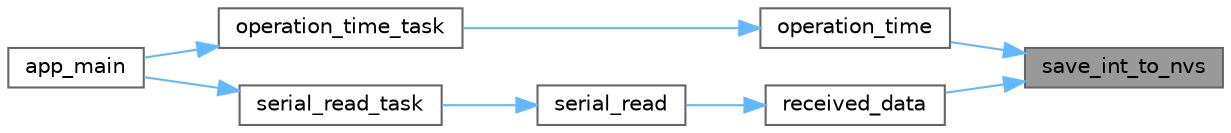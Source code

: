 digraph "save_int_to_nvs"
{
 // LATEX_PDF_SIZE
  bgcolor="transparent";
  edge [fontname=Helvetica,fontsize=10,labelfontname=Helvetica,labelfontsize=10];
  node [fontname=Helvetica,fontsize=10,shape=box,height=0.2,width=0.4];
  rankdir="RL";
  Node1 [id="Node000001",label="save_int_to_nvs",height=0.2,width=0.4,color="gray40", fillcolor="grey60", style="filled", fontcolor="black",tooltip="Loads an integer value from NVS using the specified key."];
  Node1 -> Node2 [id="edge1_Node000001_Node000002",dir="back",color="steelblue1",style="solid",tooltip=" "];
  Node2 [id="Node000002",label="operation_time",height=0.2,width=0.4,color="grey40", fillcolor="white", style="filled",URL="$system_8c.html#a3f45cb82b07f9844b825d73f091413a7",tooltip="Updates the operation time."];
  Node2 -> Node3 [id="edge2_Node000002_Node000003",dir="back",color="steelblue1",style="solid",tooltip=" "];
  Node3 [id="Node000003",label="operation_time_task",height=0.2,width=0.4,color="grey40", fillcolor="white", style="filled",URL="$tasks_8c.html#a38055df7c19e6b62d4d08d631dace3bb",tooltip="Wrapper function for the operation time task."];
  Node3 -> Node4 [id="edge3_Node000003_Node000004",dir="back",color="steelblue1",style="solid",tooltip=" "];
  Node4 [id="Node000004",label="app_main",height=0.2,width=0.4,color="grey40", fillcolor="white", style="filled",URL="$main_8c.html#a630544a7f0a2cc40d8a7fefab7e2fe70",tooltip=" "];
  Node1 -> Node5 [id="edge4_Node000001_Node000005",dir="back",color="steelblue1",style="solid",tooltip=" "];
  Node5 [id="Node000005",label="received_data",height=0.2,width=0.4,color="grey40", fillcolor="white", style="filled",URL="$serial__receive_8c.html#a09a926c2654b02052b2286a68b5ac51a",tooltip="Function that handles the data received from the Nextion display over the serial port."];
  Node5 -> Node6 [id="edge5_Node000005_Node000006",dir="back",color="steelblue1",style="solid",tooltip=" "];
  Node6 [id="Node000006",label="serial_read",height=0.2,width=0.4,color="grey40", fillcolor="white", style="filled",URL="$serial__receive_8c.html#ac59bf1ef42c41a76073468fec8e82d74",tooltip="Function to read data coming from the serial port. This function is design to handle the data from th..."];
  Node6 -> Node7 [id="edge6_Node000006_Node000007",dir="back",color="steelblue1",style="solid",tooltip=" "];
  Node7 [id="Node000007",label="serial_read_task",height=0.2,width=0.4,color="grey40", fillcolor="white", style="filled",URL="$tasks_8c.html#aad854cfa5843c0cce14548556d98ddad",tooltip="Wrapper function for the serial read task."];
  Node7 -> Node4 [id="edge7_Node000007_Node000004",dir="back",color="steelblue1",style="solid",tooltip=" "];
}
